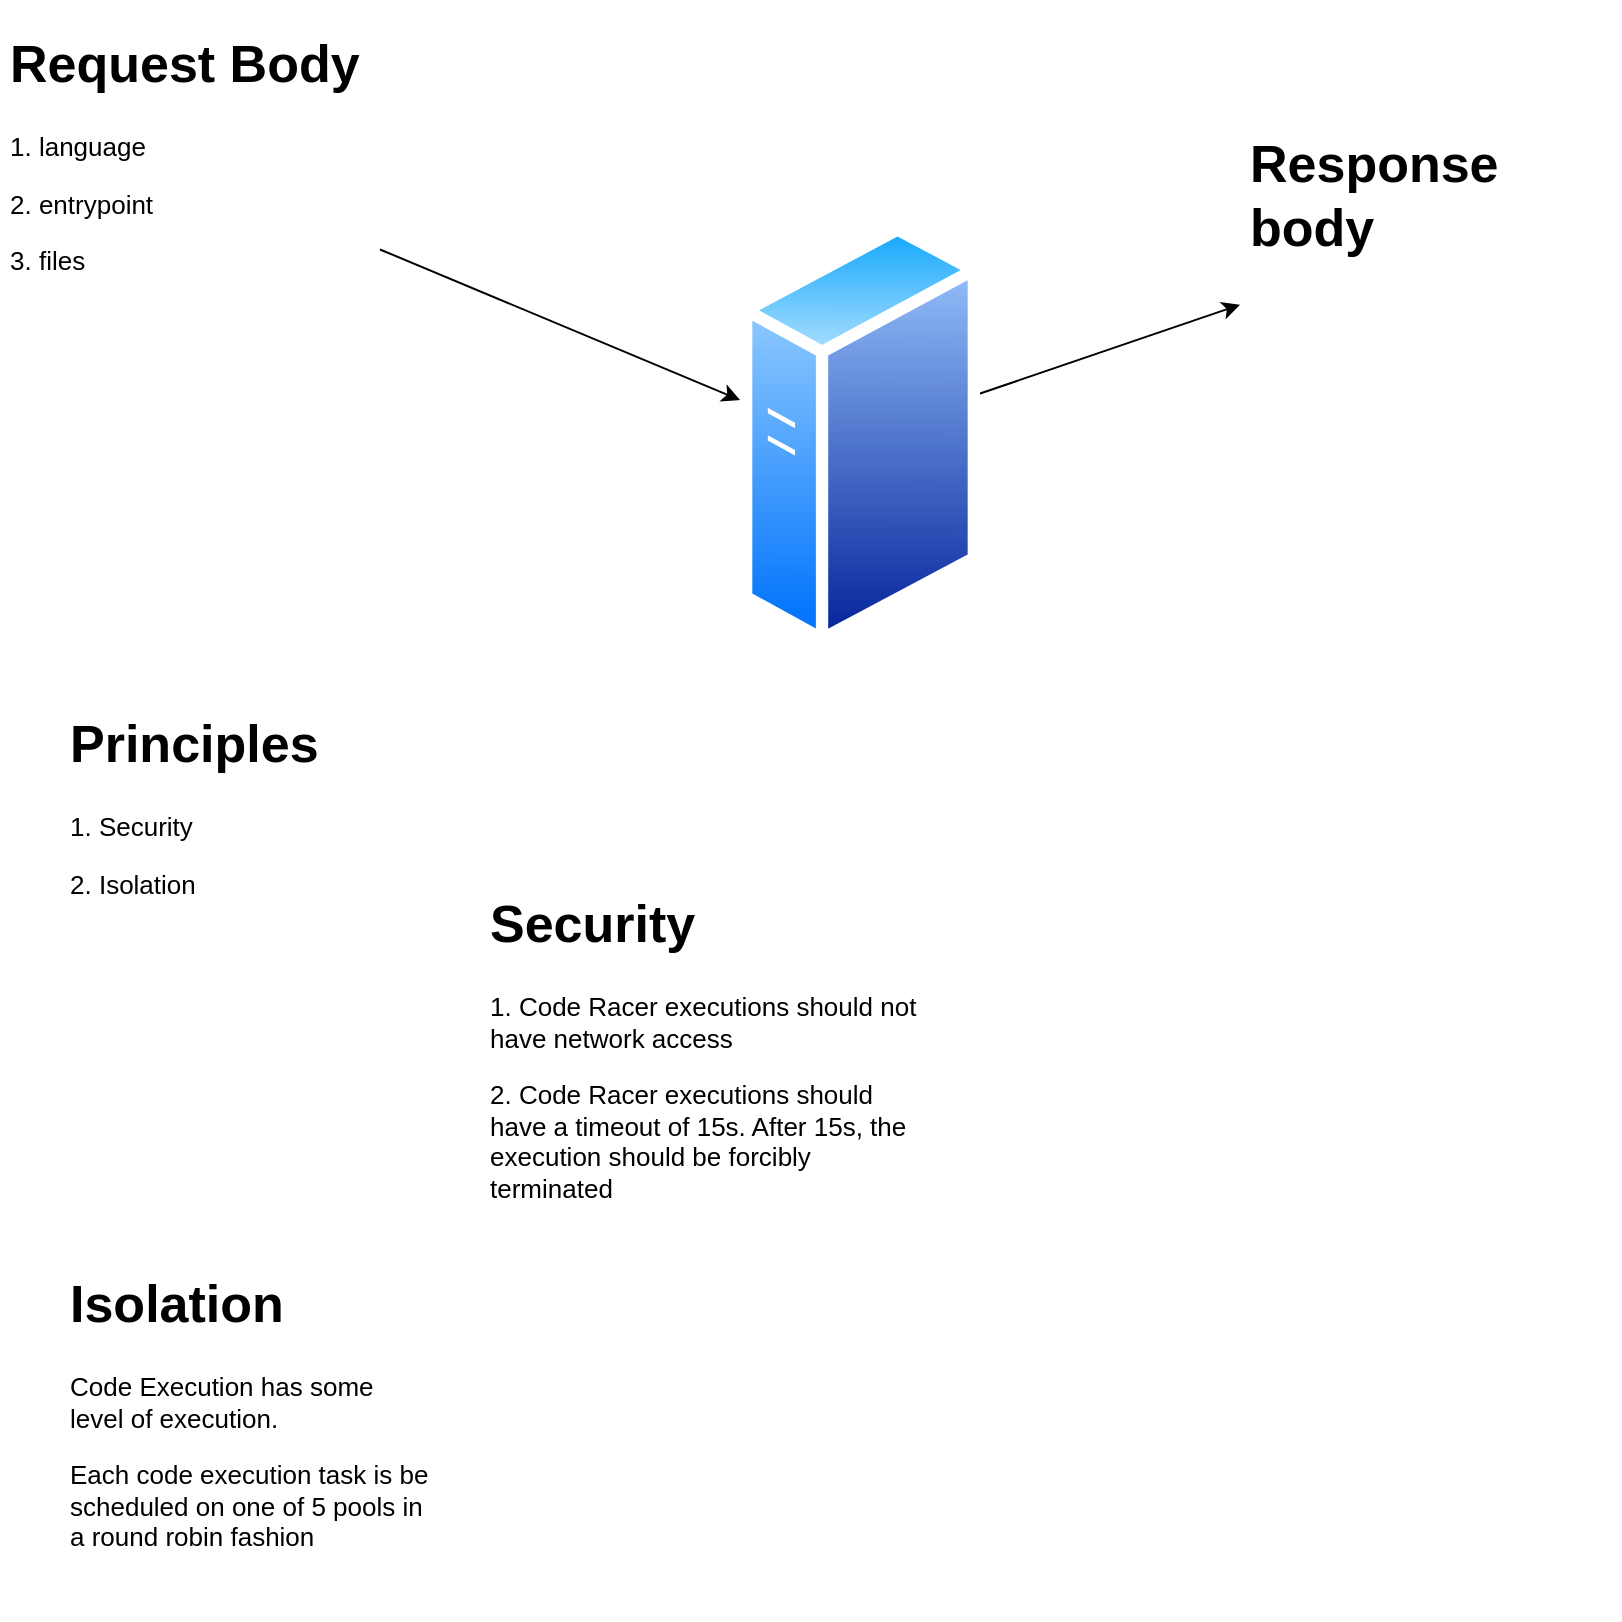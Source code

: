 <mxfile>
    <diagram id="xYpieU3OsDlBosfl1Ia8" name="Page-1">
        <mxGraphModel dx="2520" dy="1013" grid="1" gridSize="10" guides="1" tooltips="1" connect="1" arrows="1" fold="1" page="1" pageScale="1" pageWidth="850" pageHeight="1100" math="0" shadow="0">
            <root>
                <mxCell id="0"/>
                <mxCell id="1" parent="0"/>
                <mxCell id="13" style="edgeStyle=none;html=1;entryX=0;entryY=0.42;entryDx=0;entryDy=0;entryPerimeter=0;fontSize=13;" parent="1" source="11" target="12" edge="1">
                    <mxGeometry relative="1" as="geometry"/>
                </mxCell>
                <mxCell id="11" value="&lt;h1&gt;Request Body&lt;/h1&gt;&lt;p&gt;1. language&lt;/p&gt;&lt;p&gt;2. entrypoint&lt;/p&gt;&lt;p&gt;3. files&lt;/p&gt;" style="text;html=1;strokeColor=none;fillColor=none;spacing=5;spacingTop=-20;whiteSpace=wrap;overflow=hidden;rounded=0;fontSize=13;" parent="1" vertex="1">
                    <mxGeometry x="-830" y="20" width="190" height="150" as="geometry"/>
                </mxCell>
                <mxCell id="15" style="edgeStyle=none;html=1;fontSize=13;" parent="1" source="12" target="14" edge="1">
                    <mxGeometry relative="1" as="geometry"/>
                </mxCell>
                <mxCell id="12" value="" style="aspect=fixed;perimeter=ellipsePerimeter;html=1;align=center;shadow=0;dashed=0;spacingTop=3;image;image=img/lib/active_directory/generic_server.svg;fontSize=13;" parent="1" vertex="1">
                    <mxGeometry x="-460" y="120" width="120" height="214.29" as="geometry"/>
                </mxCell>
                <mxCell id="14" value="&lt;h1&gt;Response body&lt;/h1&gt;&lt;p&gt;&lt;br&gt;&lt;/p&gt;" style="text;html=1;strokeColor=none;fillColor=none;spacing=5;spacingTop=-20;whiteSpace=wrap;overflow=hidden;rounded=0;fontSize=13;" parent="1" vertex="1">
                    <mxGeometry x="-210" y="70" width="190" height="120" as="geometry"/>
                </mxCell>
                <mxCell id="16" value="&lt;h1&gt;Principles&lt;/h1&gt;&lt;p&gt;1. Security&lt;/p&gt;&lt;p&gt;2. Isolation&lt;/p&gt;" style="text;html=1;strokeColor=none;fillColor=none;spacing=5;spacingTop=-20;whiteSpace=wrap;overflow=hidden;rounded=0;fontSize=13;" parent="1" vertex="1">
                    <mxGeometry x="-800" y="360" width="190" height="120" as="geometry"/>
                </mxCell>
                <mxCell id="17" value="&lt;h1&gt;Security&lt;/h1&gt;&lt;p&gt;1. Code Racer executions should not have network access&lt;/p&gt;&lt;p&gt;2. Code Racer executions should have a timeout of 15s. After 15s, the execution should be forcibly terminated&lt;/p&gt;" style="text;html=1;strokeColor=none;fillColor=none;spacing=5;spacingTop=-20;whiteSpace=wrap;overflow=hidden;rounded=0;fontSize=13;" parent="1" vertex="1">
                    <mxGeometry x="-590" y="450" width="230" height="170" as="geometry"/>
                </mxCell>
                <mxCell id="18" value="&lt;h1&gt;Isolation&lt;/h1&gt;&lt;p&gt;Code Execution has some level of execution.&lt;/p&gt;&lt;p&gt;Each code execution task is be scheduled on one of 5 pools in a round robin fashion&lt;/p&gt;" style="text;html=1;strokeColor=none;fillColor=none;spacing=5;spacingTop=-20;whiteSpace=wrap;overflow=hidden;rounded=0;fontSize=13;" parent="1" vertex="1">
                    <mxGeometry x="-800" y="640" width="190" height="180" as="geometry"/>
                </mxCell>
            </root>
        </mxGraphModel>
    </diagram>
    <diagram id="eVpEn63QmF_tsTFyUnMM" name="Page-2">
        <mxGraphModel dx="1523" dy="904" grid="1" gridSize="10" guides="1" tooltips="1" connect="1" arrows="1" fold="1" page="1" pageScale="1" pageWidth="827" pageHeight="1169" math="0" shadow="0">
            <root>
                <mxCell id="0"/>
                <mxCell id="1" parent="0"/>
                <mxCell id="ty_xhHiwv_qMUtKukG_b-3" value="" style="edgeStyle=none;html=1;" edge="1" parent="1" source="ty_xhHiwv_qMUtKukG_b-1" target="ty_xhHiwv_qMUtKukG_b-2">
                    <mxGeometry relative="1" as="geometry"/>
                </mxCell>
                <mxCell id="ty_xhHiwv_qMUtKukG_b-1" value="Start" style="ellipse;shape=doubleEllipse;whiteSpace=wrap;html=1;" vertex="1" parent="1">
                    <mxGeometry x="370" y="70" width="100" height="60" as="geometry"/>
                </mxCell>
                <mxCell id="ty_xhHiwv_qMUtKukG_b-6" value="" style="edgeStyle=none;html=1;" edge="1" parent="1" source="ty_xhHiwv_qMUtKukG_b-2" target="ty_xhHiwv_qMUtKukG_b-5">
                    <mxGeometry relative="1" as="geometry"/>
                </mxCell>
                <mxCell id="ty_xhHiwv_qMUtKukG_b-2" value="load manifest.yaml" style="shape=parallelogram;perimeter=parallelogramPerimeter;whiteSpace=wrap;html=1;fixedSize=1;" vertex="1" parent="1">
                    <mxGeometry x="340" y="210" width="160" height="60" as="geometry"/>
                </mxCell>
                <mxCell id="ty_xhHiwv_qMUtKukG_b-4" value="&lt;h1&gt;manifest.yml&lt;/h1&gt;&lt;p&gt;spec:&lt;/p&gt;&lt;p&gt;&amp;nbsp; runtimes:&lt;/p&gt;&lt;p&gt;&amp;nbsp; &amp;nbsp; - language: python&lt;/p&gt;&lt;p&gt;&amp;nbsp; &amp;nbsp; &amp;nbsp; image: python:3-alpine3.17&lt;/p&gt;&lt;p&gt;&amp;nbsp; &amp;nbsp; &amp;nbsp; instances: 5&lt;/p&gt;&lt;p&gt;&amp;nbsp; &amp;nbsp; &amp;nbsp; aliases:&lt;/p&gt;&lt;p&gt;&amp;nbsp; &amp;nbsp; &amp;nbsp; &amp;nbsp; - python&lt;/p&gt;&lt;p&gt;&amp;nbsp; &amp;nbsp; &amp;nbsp; &amp;nbsp; - py&lt;/p&gt;&lt;p&gt;&amp;nbsp; &amp;nbsp; - language: node&lt;/p&gt;&lt;p&gt;&amp;nbsp; &amp;nbsp; &amp;nbsp; image: node:18-alpine3.17&lt;/p&gt;&lt;p&gt;&amp;nbsp; &amp;nbsp; &amp;nbsp; instances: 5&lt;/p&gt;&lt;p&gt;&amp;nbsp; &amp;nbsp; &amp;nbsp; aliases:&lt;/p&gt;&lt;p&gt;&amp;nbsp; &amp;nbsp; &amp;nbsp; &amp;nbsp; - nodejs&lt;/p&gt;&lt;p&gt;&amp;nbsp; &amp;nbsp; &amp;nbsp; &amp;nbsp; - javascript&lt;/p&gt;&lt;p&gt;&amp;nbsp; &amp;nbsp; &amp;nbsp; &amp;nbsp; - js&lt;/p&gt;" style="text;html=1;strokeColor=none;fillColor=none;spacing=5;spacingTop=-20;whiteSpace=wrap;overflow=hidden;rounded=0;" vertex="1" parent="1">
                    <mxGeometry x="870" y="115" width="190" height="470" as="geometry"/>
                </mxCell>
                <mxCell id="ty_xhHiwv_qMUtKukG_b-8" value="" style="edgeStyle=none;html=1;" edge="1" parent="1" source="ty_xhHiwv_qMUtKukG_b-5" target="ty_xhHiwv_qMUtKukG_b-7">
                    <mxGeometry relative="1" as="geometry"/>
                </mxCell>
                <mxCell id="ty_xhHiwv_qMUtKukG_b-5" value="Get runtime information. Eg, python" style="whiteSpace=wrap;html=1;" vertex="1" parent="1">
                    <mxGeometry x="360" y="350" width="120" height="60" as="geometry"/>
                </mxCell>
                <mxCell id="ty_xhHiwv_qMUtKukG_b-10" value="" style="edgeStyle=none;html=1;" edge="1" parent="1" source="ty_xhHiwv_qMUtKukG_b-7" target="ty_xhHiwv_qMUtKukG_b-9">
                    <mxGeometry relative="1" as="geometry"/>
                </mxCell>
                <mxCell id="ty_xhHiwv_qMUtKukG_b-7" value="Check the number of instances currently running" style="whiteSpace=wrap;html=1;" vertex="1" parent="1">
                    <mxGeometry x="360" y="490" width="120" height="60" as="geometry"/>
                </mxCell>
                <mxCell id="ty_xhHiwv_qMUtKukG_b-12" value="yes" style="edgeStyle=none;html=1;" edge="1" parent="1" source="ty_xhHiwv_qMUtKukG_b-9" target="ty_xhHiwv_qMUtKukG_b-11">
                    <mxGeometry relative="1" as="geometry"/>
                </mxCell>
                <mxCell id="ty_xhHiwv_qMUtKukG_b-16" value="No" style="edgeStyle=none;html=1;" edge="1" parent="1" source="ty_xhHiwv_qMUtKukG_b-9" target="ty_xhHiwv_qMUtKukG_b-15">
                    <mxGeometry relative="1" as="geometry"/>
                </mxCell>
                <mxCell id="ty_xhHiwv_qMUtKukG_b-9" value="Is the number of instances &lt;br&gt;running &amp;gt; number specified in manifest?" style="rhombus;whiteSpace=wrap;html=1;" vertex="1" parent="1">
                    <mxGeometry x="355" y="610" width="135" height="140" as="geometry"/>
                </mxCell>
                <mxCell id="ty_xhHiwv_qMUtKukG_b-20" value="" style="edgeStyle=none;html=1;" edge="1" parent="1" source="ty_xhHiwv_qMUtKukG_b-11" target="ty_xhHiwv_qMUtKukG_b-19">
                    <mxGeometry relative="1" as="geometry"/>
                </mxCell>
                <mxCell id="ty_xhHiwv_qMUtKukG_b-11" value="Kill excess instances" style="whiteSpace=wrap;html=1;" vertex="1" parent="1">
                    <mxGeometry x="362.5" y="820" width="120" height="60" as="geometry"/>
                </mxCell>
                <mxCell id="ty_xhHiwv_qMUtKukG_b-18" value="yes" style="edgeStyle=none;html=1;" edge="1" parent="1" source="ty_xhHiwv_qMUtKukG_b-15" target="ty_xhHiwv_qMUtKukG_b-17">
                    <mxGeometry relative="1" as="geometry"/>
                </mxCell>
                <mxCell id="ty_xhHiwv_qMUtKukG_b-15" value="Is the number of instances running &amp;lt; number specified in manifest?" style="rhombus;whiteSpace=wrap;html=1;" vertex="1" parent="1">
                    <mxGeometry x="90" y="610" width="170" height="140" as="geometry"/>
                </mxCell>
                <mxCell id="ty_xhHiwv_qMUtKukG_b-21" style="edgeStyle=none;html=1;" edge="1" parent="1" source="ty_xhHiwv_qMUtKukG_b-17">
                    <mxGeometry relative="1" as="geometry">
                        <mxPoint x="423" y="937.143" as="targetPoint"/>
                        <Array as="points">
                            <mxPoint x="170" y="940"/>
                        </Array>
                    </mxGeometry>
                </mxCell>
                <mxCell id="ty_xhHiwv_qMUtKukG_b-17" value="Add more instances" style="whiteSpace=wrap;html=1;" vertex="1" parent="1">
                    <mxGeometry x="115" y="810" width="120" height="60" as="geometry"/>
                </mxCell>
                <mxCell id="ty_xhHiwv_qMUtKukG_b-23" style="edgeStyle=none;html=1;" edge="1" parent="1" source="ty_xhHiwv_qMUtKukG_b-19">
                    <mxGeometry relative="1" as="geometry">
                        <mxPoint x="420" y="160" as="targetPoint"/>
                        <Array as="points">
                            <mxPoint x="710" y="1030"/>
                            <mxPoint x="720" y="160"/>
                        </Array>
                    </mxGeometry>
                </mxCell>
                <mxCell id="ty_xhHiwv_qMUtKukG_b-19" value="Pause for 3 minutes" style="shape=ellipse;html=1;dashed=0;whitespace=wrap;aspect=fixed;strokeWidth=5;perimeter=ellipsePerimeter;" vertex="1" parent="1">
                    <mxGeometry x="372.5" y="980" width="100" height="100" as="geometry"/>
                </mxCell>
                <mxCell id="ty_xhHiwv_qMUtKukG_b-22" value="While there are more runtimes" style="edgeStyle=segmentEdgeStyle;endArrow=classic;html=1;curved=0;rounded=0;endSize=8;startSize=8;" edge="1" parent="1">
                    <mxGeometry width="50" height="50" relative="1" as="geometry">
                        <mxPoint x="420" y="930" as="sourcePoint"/>
                        <mxPoint x="420" y="300" as="targetPoint"/>
                        <Array as="points">
                            <mxPoint x="620" y="930"/>
                            <mxPoint x="620" y="300"/>
                        </Array>
                    </mxGeometry>
                </mxCell>
            </root>
        </mxGraphModel>
    </diagram>
</mxfile>